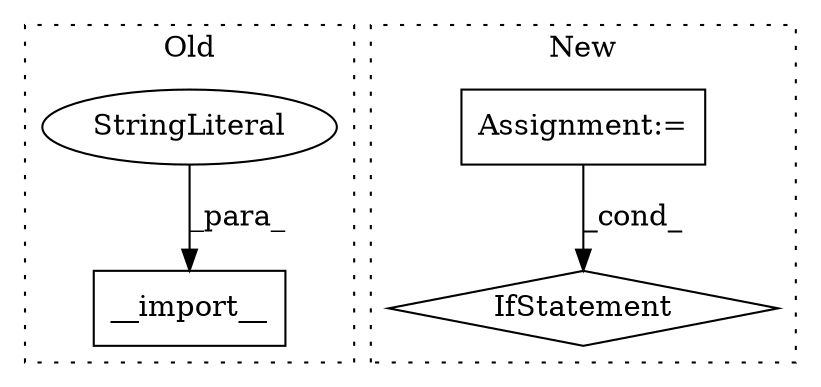 digraph G {
subgraph cluster0 {
1 [label="__import__" a="32" s="12348,12368" l="11,1" shape="box"];
4 [label="StringLiteral" a="45" s="12359" l="9" shape="ellipse"];
label = "Old";
style="dotted";
}
subgraph cluster1 {
2 [label="IfStatement" a="25" s="12626,12653" l="4,2" shape="diamond"];
3 [label="Assignment:=" a="7" s="12597" l="1" shape="box"];
label = "New";
style="dotted";
}
3 -> 2 [label="_cond_"];
4 -> 1 [label="_para_"];
}
